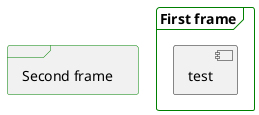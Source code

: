 {
  "sha1": "h6i7ux44rbdu5dzo9c05jlgt34xm3gz",
  "insertion": {
    "when": "2024-06-03T18:59:29.214Z",
    "user": "plantuml@gmail.com"
  }
}
@startuml
skinparam FrameBorderColor green
frame "First frame" {
    [test]
}
frame "Second frame"
@enduml
